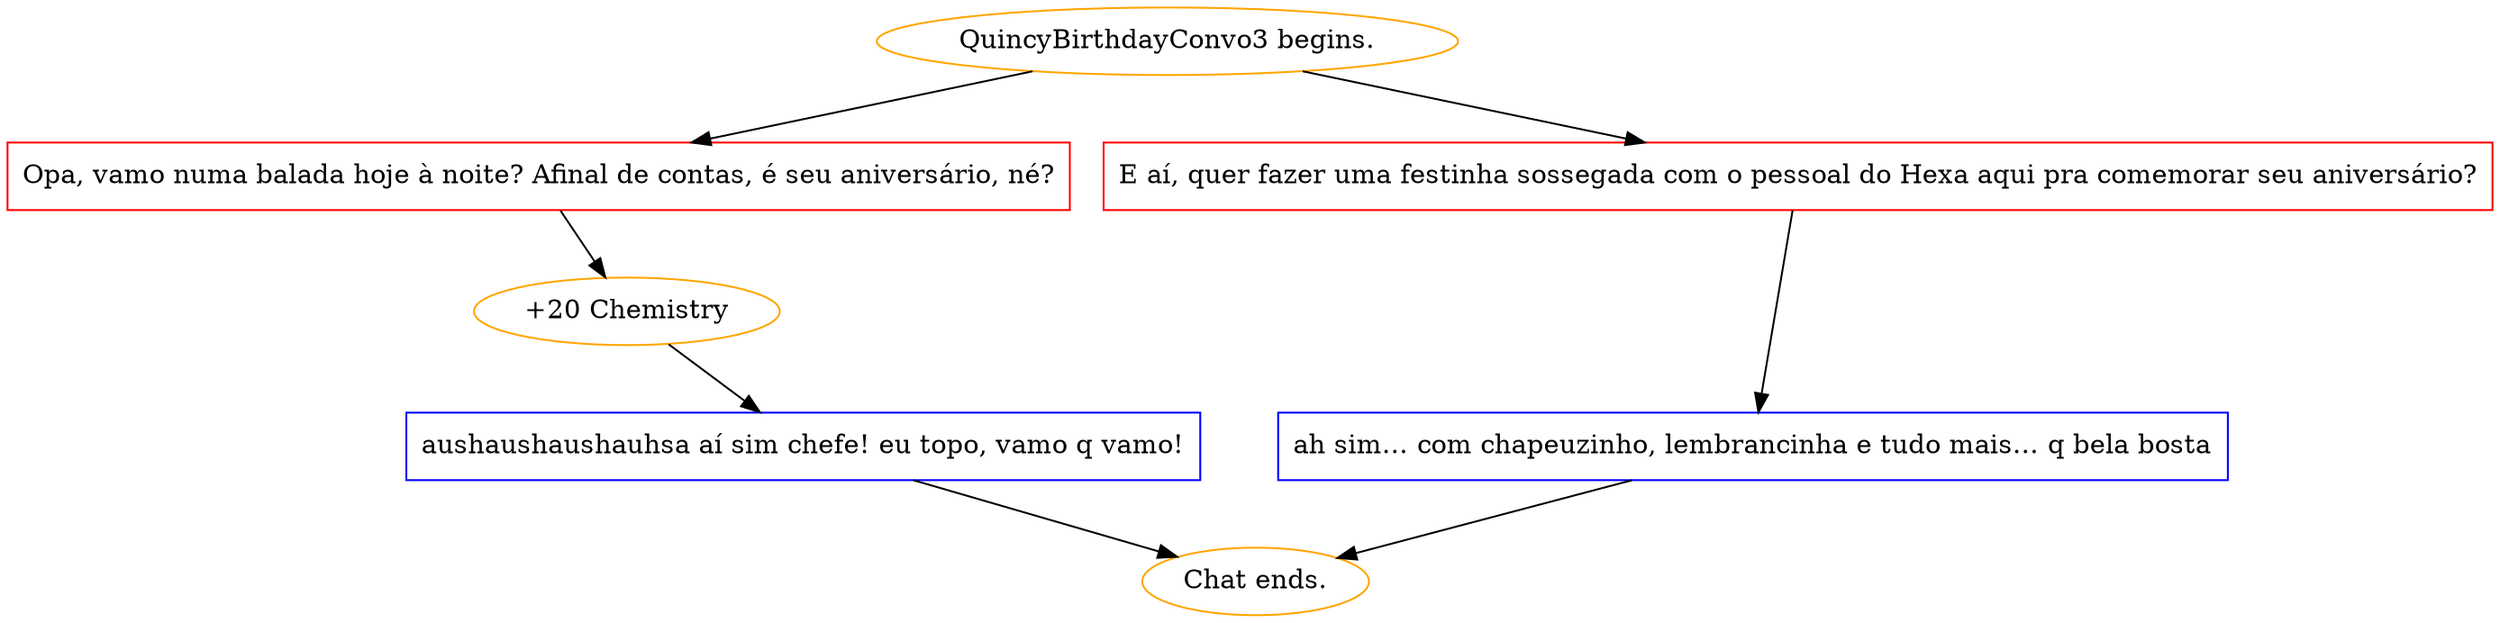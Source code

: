 digraph {
	"QuincyBirthdayConvo3 begins." [color=orange];
		"QuincyBirthdayConvo3 begins." -> j232510726;
		"QuincyBirthdayConvo3 begins." -> j1316296036;
	j232510726 [label="Opa, vamo numa balada hoje à noite? Afinal de contas, é seu aniversário, né?",shape=box,color=red];
		j232510726 -> j1811685633;
	j1316296036 [label="E aí, quer fazer uma festinha sossegada com o pessoal do Hexa aqui pra comemorar seu aniversário?",shape=box,color=red];
		j1316296036 -> j1703314704;
	j1811685633 [label="+20 Chemistry",color=orange];
		j1811685633 -> j595862904;
	j1703314704 [label="ah sim… com chapeuzinho, lembrancinha e tudo mais… q bela bosta",shape=box,color=blue];
		j1703314704 -> "Chat ends.";
	j595862904 [label="aushaushaushauhsa aí sim chefe! eu topo, vamo q vamo!",shape=box,color=blue];
		j595862904 -> "Chat ends.";
	"Chat ends." [color=orange];
}